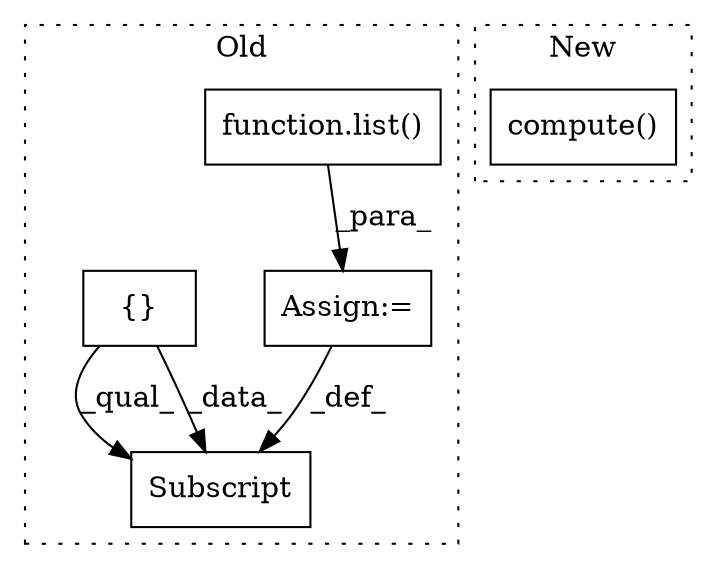 digraph G {
subgraph cluster0 {
1 [label="function.list()" a="75" s="39564,39578" l="5,1" shape="box"];
3 [label="Subscript" a="63" s="39527,0" l="34,0" shape="box"];
4 [label="{}" a="95" s="39484,39485" l="2,1" shape="box"];
5 [label="Assign:=" a="68" s="39561" l="3" shape="box"];
label = "Old";
style="dotted";
}
subgraph cluster1 {
2 [label="compute()" a="75" s="26020" l="47" shape="box"];
label = "New";
style="dotted";
}
1 -> 5 [label="_para_"];
4 -> 3 [label="_qual_"];
4 -> 3 [label="_data_"];
5 -> 3 [label="_def_"];
}